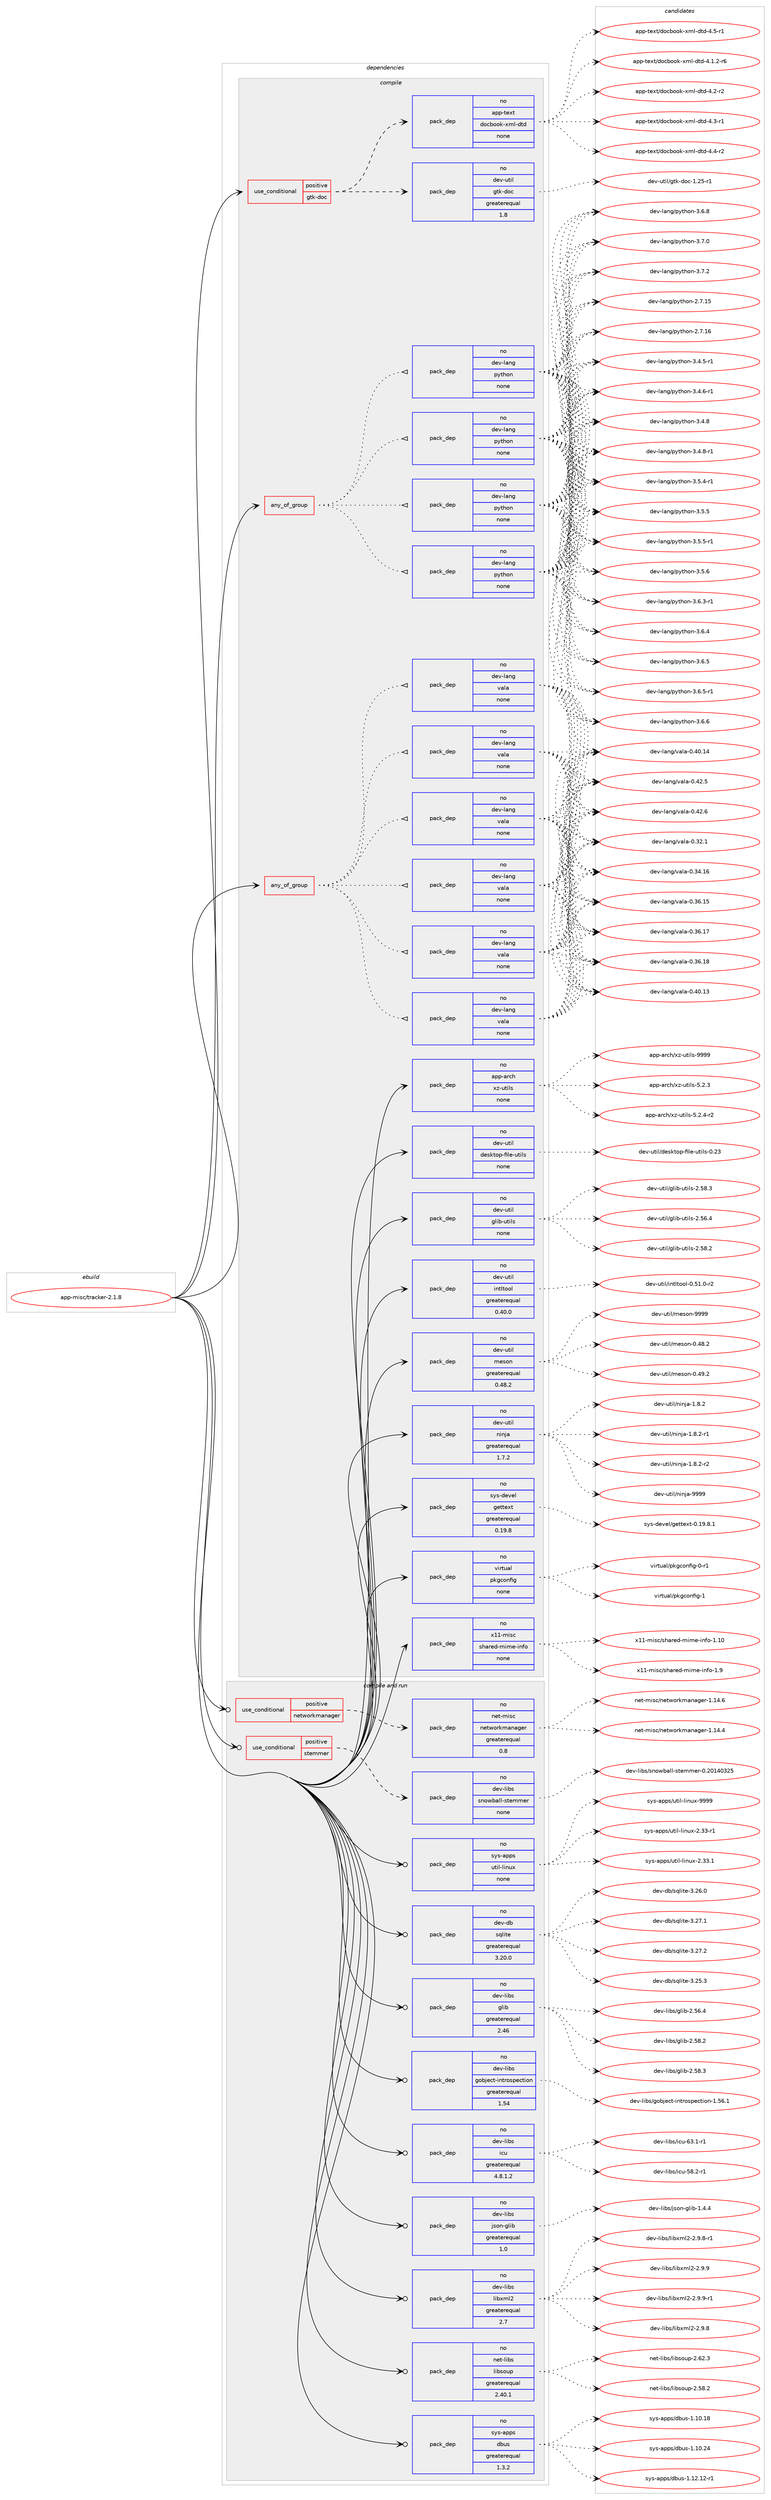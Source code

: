 digraph prolog {

# *************
# Graph options
# *************

newrank=true;
concentrate=true;
compound=true;
graph [rankdir=LR,fontname=Helvetica,fontsize=10,ranksep=1.5];#, ranksep=2.5, nodesep=0.2];
edge  [arrowhead=vee];
node  [fontname=Helvetica,fontsize=10];

# **********
# The ebuild
# **********

subgraph cluster_leftcol {
color=gray;
rank=same;
label=<<i>ebuild</i>>;
id [label="app-misc/tracker-2.1.8", color=red, width=4, href="../app-misc/tracker-2.1.8.svg"];
}

# ****************
# The dependencies
# ****************

subgraph cluster_midcol {
color=gray;
label=<<i>dependencies</i>>;
subgraph cluster_compile {
fillcolor="#eeeeee";
style=filled;
label=<<i>compile</i>>;
subgraph any19729 {
dependency1301408 [label=<<TABLE BORDER="0" CELLBORDER="1" CELLSPACING="0" CELLPADDING="4"><TR><TD CELLPADDING="10">any_of_group</TD></TR></TABLE>>, shape=none, color=red];subgraph pack927205 {
dependency1301409 [label=<<TABLE BORDER="0" CELLBORDER="1" CELLSPACING="0" CELLPADDING="4" WIDTH="220"><TR><TD ROWSPAN="6" CELLPADDING="30">pack_dep</TD></TR><TR><TD WIDTH="110">no</TD></TR><TR><TD>dev-lang</TD></TR><TR><TD>python</TD></TR><TR><TD>none</TD></TR><TR><TD></TD></TR></TABLE>>, shape=none, color=blue];
}
dependency1301408:e -> dependency1301409:w [weight=20,style="dotted",arrowhead="oinv"];
subgraph pack927206 {
dependency1301410 [label=<<TABLE BORDER="0" CELLBORDER="1" CELLSPACING="0" CELLPADDING="4" WIDTH="220"><TR><TD ROWSPAN="6" CELLPADDING="30">pack_dep</TD></TR><TR><TD WIDTH="110">no</TD></TR><TR><TD>dev-lang</TD></TR><TR><TD>python</TD></TR><TR><TD>none</TD></TR><TR><TD></TD></TR></TABLE>>, shape=none, color=blue];
}
dependency1301408:e -> dependency1301410:w [weight=20,style="dotted",arrowhead="oinv"];
subgraph pack927207 {
dependency1301411 [label=<<TABLE BORDER="0" CELLBORDER="1" CELLSPACING="0" CELLPADDING="4" WIDTH="220"><TR><TD ROWSPAN="6" CELLPADDING="30">pack_dep</TD></TR><TR><TD WIDTH="110">no</TD></TR><TR><TD>dev-lang</TD></TR><TR><TD>python</TD></TR><TR><TD>none</TD></TR><TR><TD></TD></TR></TABLE>>, shape=none, color=blue];
}
dependency1301408:e -> dependency1301411:w [weight=20,style="dotted",arrowhead="oinv"];
subgraph pack927208 {
dependency1301412 [label=<<TABLE BORDER="0" CELLBORDER="1" CELLSPACING="0" CELLPADDING="4" WIDTH="220"><TR><TD ROWSPAN="6" CELLPADDING="30">pack_dep</TD></TR><TR><TD WIDTH="110">no</TD></TR><TR><TD>dev-lang</TD></TR><TR><TD>python</TD></TR><TR><TD>none</TD></TR><TR><TD></TD></TR></TABLE>>, shape=none, color=blue];
}
dependency1301408:e -> dependency1301412:w [weight=20,style="dotted",arrowhead="oinv"];
}
id:e -> dependency1301408:w [weight=20,style="solid",arrowhead="vee"];
subgraph any19730 {
dependency1301413 [label=<<TABLE BORDER="0" CELLBORDER="1" CELLSPACING="0" CELLPADDING="4"><TR><TD CELLPADDING="10">any_of_group</TD></TR></TABLE>>, shape=none, color=red];subgraph pack927209 {
dependency1301414 [label=<<TABLE BORDER="0" CELLBORDER="1" CELLSPACING="0" CELLPADDING="4" WIDTH="220"><TR><TD ROWSPAN="6" CELLPADDING="30">pack_dep</TD></TR><TR><TD WIDTH="110">no</TD></TR><TR><TD>dev-lang</TD></TR><TR><TD>vala</TD></TR><TR><TD>none</TD></TR><TR><TD></TD></TR></TABLE>>, shape=none, color=blue];
}
dependency1301413:e -> dependency1301414:w [weight=20,style="dotted",arrowhead="oinv"];
subgraph pack927210 {
dependency1301415 [label=<<TABLE BORDER="0" CELLBORDER="1" CELLSPACING="0" CELLPADDING="4" WIDTH="220"><TR><TD ROWSPAN="6" CELLPADDING="30">pack_dep</TD></TR><TR><TD WIDTH="110">no</TD></TR><TR><TD>dev-lang</TD></TR><TR><TD>vala</TD></TR><TR><TD>none</TD></TR><TR><TD></TD></TR></TABLE>>, shape=none, color=blue];
}
dependency1301413:e -> dependency1301415:w [weight=20,style="dotted",arrowhead="oinv"];
subgraph pack927211 {
dependency1301416 [label=<<TABLE BORDER="0" CELLBORDER="1" CELLSPACING="0" CELLPADDING="4" WIDTH="220"><TR><TD ROWSPAN="6" CELLPADDING="30">pack_dep</TD></TR><TR><TD WIDTH="110">no</TD></TR><TR><TD>dev-lang</TD></TR><TR><TD>vala</TD></TR><TR><TD>none</TD></TR><TR><TD></TD></TR></TABLE>>, shape=none, color=blue];
}
dependency1301413:e -> dependency1301416:w [weight=20,style="dotted",arrowhead="oinv"];
subgraph pack927212 {
dependency1301417 [label=<<TABLE BORDER="0" CELLBORDER="1" CELLSPACING="0" CELLPADDING="4" WIDTH="220"><TR><TD ROWSPAN="6" CELLPADDING="30">pack_dep</TD></TR><TR><TD WIDTH="110">no</TD></TR><TR><TD>dev-lang</TD></TR><TR><TD>vala</TD></TR><TR><TD>none</TD></TR><TR><TD></TD></TR></TABLE>>, shape=none, color=blue];
}
dependency1301413:e -> dependency1301417:w [weight=20,style="dotted",arrowhead="oinv"];
subgraph pack927213 {
dependency1301418 [label=<<TABLE BORDER="0" CELLBORDER="1" CELLSPACING="0" CELLPADDING="4" WIDTH="220"><TR><TD ROWSPAN="6" CELLPADDING="30">pack_dep</TD></TR><TR><TD WIDTH="110">no</TD></TR><TR><TD>dev-lang</TD></TR><TR><TD>vala</TD></TR><TR><TD>none</TD></TR><TR><TD></TD></TR></TABLE>>, shape=none, color=blue];
}
dependency1301413:e -> dependency1301418:w [weight=20,style="dotted",arrowhead="oinv"];
subgraph pack927214 {
dependency1301419 [label=<<TABLE BORDER="0" CELLBORDER="1" CELLSPACING="0" CELLPADDING="4" WIDTH="220"><TR><TD ROWSPAN="6" CELLPADDING="30">pack_dep</TD></TR><TR><TD WIDTH="110">no</TD></TR><TR><TD>dev-lang</TD></TR><TR><TD>vala</TD></TR><TR><TD>none</TD></TR><TR><TD></TD></TR></TABLE>>, shape=none, color=blue];
}
dependency1301413:e -> dependency1301419:w [weight=20,style="dotted",arrowhead="oinv"];
}
id:e -> dependency1301413:w [weight=20,style="solid",arrowhead="vee"];
subgraph cond353932 {
dependency1301420 [label=<<TABLE BORDER="0" CELLBORDER="1" CELLSPACING="0" CELLPADDING="4"><TR><TD ROWSPAN="3" CELLPADDING="10">use_conditional</TD></TR><TR><TD>positive</TD></TR><TR><TD>gtk-doc</TD></TR></TABLE>>, shape=none, color=red];
subgraph pack927215 {
dependency1301421 [label=<<TABLE BORDER="0" CELLBORDER="1" CELLSPACING="0" CELLPADDING="4" WIDTH="220"><TR><TD ROWSPAN="6" CELLPADDING="30">pack_dep</TD></TR><TR><TD WIDTH="110">no</TD></TR><TR><TD>dev-util</TD></TR><TR><TD>gtk-doc</TD></TR><TR><TD>greaterequal</TD></TR><TR><TD>1.8</TD></TR></TABLE>>, shape=none, color=blue];
}
dependency1301420:e -> dependency1301421:w [weight=20,style="dashed",arrowhead="vee"];
subgraph pack927216 {
dependency1301422 [label=<<TABLE BORDER="0" CELLBORDER="1" CELLSPACING="0" CELLPADDING="4" WIDTH="220"><TR><TD ROWSPAN="6" CELLPADDING="30">pack_dep</TD></TR><TR><TD WIDTH="110">no</TD></TR><TR><TD>app-text</TD></TR><TR><TD>docbook-xml-dtd</TD></TR><TR><TD>none</TD></TR><TR><TD></TD></TR></TABLE>>, shape=none, color=blue];
}
dependency1301420:e -> dependency1301422:w [weight=20,style="dashed",arrowhead="vee"];
}
id:e -> dependency1301420:w [weight=20,style="solid",arrowhead="vee"];
subgraph pack927217 {
dependency1301423 [label=<<TABLE BORDER="0" CELLBORDER="1" CELLSPACING="0" CELLPADDING="4" WIDTH="220"><TR><TD ROWSPAN="6" CELLPADDING="30">pack_dep</TD></TR><TR><TD WIDTH="110">no</TD></TR><TR><TD>app-arch</TD></TR><TR><TD>xz-utils</TD></TR><TR><TD>none</TD></TR><TR><TD></TD></TR></TABLE>>, shape=none, color=blue];
}
id:e -> dependency1301423:w [weight=20,style="solid",arrowhead="vee"];
subgraph pack927218 {
dependency1301424 [label=<<TABLE BORDER="0" CELLBORDER="1" CELLSPACING="0" CELLPADDING="4" WIDTH="220"><TR><TD ROWSPAN="6" CELLPADDING="30">pack_dep</TD></TR><TR><TD WIDTH="110">no</TD></TR><TR><TD>dev-util</TD></TR><TR><TD>desktop-file-utils</TD></TR><TR><TD>none</TD></TR><TR><TD></TD></TR></TABLE>>, shape=none, color=blue];
}
id:e -> dependency1301424:w [weight=20,style="solid",arrowhead="vee"];
subgraph pack927219 {
dependency1301425 [label=<<TABLE BORDER="0" CELLBORDER="1" CELLSPACING="0" CELLPADDING="4" WIDTH="220"><TR><TD ROWSPAN="6" CELLPADDING="30">pack_dep</TD></TR><TR><TD WIDTH="110">no</TD></TR><TR><TD>dev-util</TD></TR><TR><TD>glib-utils</TD></TR><TR><TD>none</TD></TR><TR><TD></TD></TR></TABLE>>, shape=none, color=blue];
}
id:e -> dependency1301425:w [weight=20,style="solid",arrowhead="vee"];
subgraph pack927220 {
dependency1301426 [label=<<TABLE BORDER="0" CELLBORDER="1" CELLSPACING="0" CELLPADDING="4" WIDTH="220"><TR><TD ROWSPAN="6" CELLPADDING="30">pack_dep</TD></TR><TR><TD WIDTH="110">no</TD></TR><TR><TD>dev-util</TD></TR><TR><TD>intltool</TD></TR><TR><TD>greaterequal</TD></TR><TR><TD>0.40.0</TD></TR></TABLE>>, shape=none, color=blue];
}
id:e -> dependency1301426:w [weight=20,style="solid",arrowhead="vee"];
subgraph pack927221 {
dependency1301427 [label=<<TABLE BORDER="0" CELLBORDER="1" CELLSPACING="0" CELLPADDING="4" WIDTH="220"><TR><TD ROWSPAN="6" CELLPADDING="30">pack_dep</TD></TR><TR><TD WIDTH="110">no</TD></TR><TR><TD>dev-util</TD></TR><TR><TD>meson</TD></TR><TR><TD>greaterequal</TD></TR><TR><TD>0.48.2</TD></TR></TABLE>>, shape=none, color=blue];
}
id:e -> dependency1301427:w [weight=20,style="solid",arrowhead="vee"];
subgraph pack927222 {
dependency1301428 [label=<<TABLE BORDER="0" CELLBORDER="1" CELLSPACING="0" CELLPADDING="4" WIDTH="220"><TR><TD ROWSPAN="6" CELLPADDING="30">pack_dep</TD></TR><TR><TD WIDTH="110">no</TD></TR><TR><TD>dev-util</TD></TR><TR><TD>ninja</TD></TR><TR><TD>greaterequal</TD></TR><TR><TD>1.7.2</TD></TR></TABLE>>, shape=none, color=blue];
}
id:e -> dependency1301428:w [weight=20,style="solid",arrowhead="vee"];
subgraph pack927223 {
dependency1301429 [label=<<TABLE BORDER="0" CELLBORDER="1" CELLSPACING="0" CELLPADDING="4" WIDTH="220"><TR><TD ROWSPAN="6" CELLPADDING="30">pack_dep</TD></TR><TR><TD WIDTH="110">no</TD></TR><TR><TD>sys-devel</TD></TR><TR><TD>gettext</TD></TR><TR><TD>greaterequal</TD></TR><TR><TD>0.19.8</TD></TR></TABLE>>, shape=none, color=blue];
}
id:e -> dependency1301429:w [weight=20,style="solid",arrowhead="vee"];
subgraph pack927224 {
dependency1301430 [label=<<TABLE BORDER="0" CELLBORDER="1" CELLSPACING="0" CELLPADDING="4" WIDTH="220"><TR><TD ROWSPAN="6" CELLPADDING="30">pack_dep</TD></TR><TR><TD WIDTH="110">no</TD></TR><TR><TD>virtual</TD></TR><TR><TD>pkgconfig</TD></TR><TR><TD>none</TD></TR><TR><TD></TD></TR></TABLE>>, shape=none, color=blue];
}
id:e -> dependency1301430:w [weight=20,style="solid",arrowhead="vee"];
subgraph pack927225 {
dependency1301431 [label=<<TABLE BORDER="0" CELLBORDER="1" CELLSPACING="0" CELLPADDING="4" WIDTH="220"><TR><TD ROWSPAN="6" CELLPADDING="30">pack_dep</TD></TR><TR><TD WIDTH="110">no</TD></TR><TR><TD>x11-misc</TD></TR><TR><TD>shared-mime-info</TD></TR><TR><TD>none</TD></TR><TR><TD></TD></TR></TABLE>>, shape=none, color=blue];
}
id:e -> dependency1301431:w [weight=20,style="solid",arrowhead="vee"];
}
subgraph cluster_compileandrun {
fillcolor="#eeeeee";
style=filled;
label=<<i>compile and run</i>>;
subgraph cond353933 {
dependency1301432 [label=<<TABLE BORDER="0" CELLBORDER="1" CELLSPACING="0" CELLPADDING="4"><TR><TD ROWSPAN="3" CELLPADDING="10">use_conditional</TD></TR><TR><TD>positive</TD></TR><TR><TD>networkmanager</TD></TR></TABLE>>, shape=none, color=red];
subgraph pack927226 {
dependency1301433 [label=<<TABLE BORDER="0" CELLBORDER="1" CELLSPACING="0" CELLPADDING="4" WIDTH="220"><TR><TD ROWSPAN="6" CELLPADDING="30">pack_dep</TD></TR><TR><TD WIDTH="110">no</TD></TR><TR><TD>net-misc</TD></TR><TR><TD>networkmanager</TD></TR><TR><TD>greaterequal</TD></TR><TR><TD>0.8</TD></TR></TABLE>>, shape=none, color=blue];
}
dependency1301432:e -> dependency1301433:w [weight=20,style="dashed",arrowhead="vee"];
}
id:e -> dependency1301432:w [weight=20,style="solid",arrowhead="odotvee"];
subgraph cond353934 {
dependency1301434 [label=<<TABLE BORDER="0" CELLBORDER="1" CELLSPACING="0" CELLPADDING="4"><TR><TD ROWSPAN="3" CELLPADDING="10">use_conditional</TD></TR><TR><TD>positive</TD></TR><TR><TD>stemmer</TD></TR></TABLE>>, shape=none, color=red];
subgraph pack927227 {
dependency1301435 [label=<<TABLE BORDER="0" CELLBORDER="1" CELLSPACING="0" CELLPADDING="4" WIDTH="220"><TR><TD ROWSPAN="6" CELLPADDING="30">pack_dep</TD></TR><TR><TD WIDTH="110">no</TD></TR><TR><TD>dev-libs</TD></TR><TR><TD>snowball-stemmer</TD></TR><TR><TD>none</TD></TR><TR><TD></TD></TR></TABLE>>, shape=none, color=blue];
}
dependency1301434:e -> dependency1301435:w [weight=20,style="dashed",arrowhead="vee"];
}
id:e -> dependency1301434:w [weight=20,style="solid",arrowhead="odotvee"];
subgraph pack927228 {
dependency1301436 [label=<<TABLE BORDER="0" CELLBORDER="1" CELLSPACING="0" CELLPADDING="4" WIDTH="220"><TR><TD ROWSPAN="6" CELLPADDING="30">pack_dep</TD></TR><TR><TD WIDTH="110">no</TD></TR><TR><TD>dev-db</TD></TR><TR><TD>sqlite</TD></TR><TR><TD>greaterequal</TD></TR><TR><TD>3.20.0</TD></TR></TABLE>>, shape=none, color=blue];
}
id:e -> dependency1301436:w [weight=20,style="solid",arrowhead="odotvee"];
subgraph pack927229 {
dependency1301437 [label=<<TABLE BORDER="0" CELLBORDER="1" CELLSPACING="0" CELLPADDING="4" WIDTH="220"><TR><TD ROWSPAN="6" CELLPADDING="30">pack_dep</TD></TR><TR><TD WIDTH="110">no</TD></TR><TR><TD>dev-libs</TD></TR><TR><TD>glib</TD></TR><TR><TD>greaterequal</TD></TR><TR><TD>2.46</TD></TR></TABLE>>, shape=none, color=blue];
}
id:e -> dependency1301437:w [weight=20,style="solid",arrowhead="odotvee"];
subgraph pack927230 {
dependency1301438 [label=<<TABLE BORDER="0" CELLBORDER="1" CELLSPACING="0" CELLPADDING="4" WIDTH="220"><TR><TD ROWSPAN="6" CELLPADDING="30">pack_dep</TD></TR><TR><TD WIDTH="110">no</TD></TR><TR><TD>dev-libs</TD></TR><TR><TD>gobject-introspection</TD></TR><TR><TD>greaterequal</TD></TR><TR><TD>1.54</TD></TR></TABLE>>, shape=none, color=blue];
}
id:e -> dependency1301438:w [weight=20,style="solid",arrowhead="odotvee"];
subgraph pack927231 {
dependency1301439 [label=<<TABLE BORDER="0" CELLBORDER="1" CELLSPACING="0" CELLPADDING="4" WIDTH="220"><TR><TD ROWSPAN="6" CELLPADDING="30">pack_dep</TD></TR><TR><TD WIDTH="110">no</TD></TR><TR><TD>dev-libs</TD></TR><TR><TD>icu</TD></TR><TR><TD>greaterequal</TD></TR><TR><TD>4.8.1.2</TD></TR></TABLE>>, shape=none, color=blue];
}
id:e -> dependency1301439:w [weight=20,style="solid",arrowhead="odotvee"];
subgraph pack927232 {
dependency1301440 [label=<<TABLE BORDER="0" CELLBORDER="1" CELLSPACING="0" CELLPADDING="4" WIDTH="220"><TR><TD ROWSPAN="6" CELLPADDING="30">pack_dep</TD></TR><TR><TD WIDTH="110">no</TD></TR><TR><TD>dev-libs</TD></TR><TR><TD>json-glib</TD></TR><TR><TD>greaterequal</TD></TR><TR><TD>1.0</TD></TR></TABLE>>, shape=none, color=blue];
}
id:e -> dependency1301440:w [weight=20,style="solid",arrowhead="odotvee"];
subgraph pack927233 {
dependency1301441 [label=<<TABLE BORDER="0" CELLBORDER="1" CELLSPACING="0" CELLPADDING="4" WIDTH="220"><TR><TD ROWSPAN="6" CELLPADDING="30">pack_dep</TD></TR><TR><TD WIDTH="110">no</TD></TR><TR><TD>dev-libs</TD></TR><TR><TD>libxml2</TD></TR><TR><TD>greaterequal</TD></TR><TR><TD>2.7</TD></TR></TABLE>>, shape=none, color=blue];
}
id:e -> dependency1301441:w [weight=20,style="solid",arrowhead="odotvee"];
subgraph pack927234 {
dependency1301442 [label=<<TABLE BORDER="0" CELLBORDER="1" CELLSPACING="0" CELLPADDING="4" WIDTH="220"><TR><TD ROWSPAN="6" CELLPADDING="30">pack_dep</TD></TR><TR><TD WIDTH="110">no</TD></TR><TR><TD>net-libs</TD></TR><TR><TD>libsoup</TD></TR><TR><TD>greaterequal</TD></TR><TR><TD>2.40.1</TD></TR></TABLE>>, shape=none, color=blue];
}
id:e -> dependency1301442:w [weight=20,style="solid",arrowhead="odotvee"];
subgraph pack927235 {
dependency1301443 [label=<<TABLE BORDER="0" CELLBORDER="1" CELLSPACING="0" CELLPADDING="4" WIDTH="220"><TR><TD ROWSPAN="6" CELLPADDING="30">pack_dep</TD></TR><TR><TD WIDTH="110">no</TD></TR><TR><TD>sys-apps</TD></TR><TR><TD>dbus</TD></TR><TR><TD>greaterequal</TD></TR><TR><TD>1.3.2</TD></TR></TABLE>>, shape=none, color=blue];
}
id:e -> dependency1301443:w [weight=20,style="solid",arrowhead="odotvee"];
subgraph pack927236 {
dependency1301444 [label=<<TABLE BORDER="0" CELLBORDER="1" CELLSPACING="0" CELLPADDING="4" WIDTH="220"><TR><TD ROWSPAN="6" CELLPADDING="30">pack_dep</TD></TR><TR><TD WIDTH="110">no</TD></TR><TR><TD>sys-apps</TD></TR><TR><TD>util-linux</TD></TR><TR><TD>none</TD></TR><TR><TD></TD></TR></TABLE>>, shape=none, color=blue];
}
id:e -> dependency1301444:w [weight=20,style="solid",arrowhead="odotvee"];
}
subgraph cluster_run {
fillcolor="#eeeeee";
style=filled;
label=<<i>run</i>>;
}
}

# **************
# The candidates
# **************

subgraph cluster_choices {
rank=same;
color=gray;
label=<<i>candidates</i>>;

subgraph choice927205 {
color=black;
nodesep=1;
choice10010111845108971101034711212111610411111045504655464953 [label="dev-lang/python-2.7.15", color=red, width=4,href="../dev-lang/python-2.7.15.svg"];
choice10010111845108971101034711212111610411111045504655464954 [label="dev-lang/python-2.7.16", color=red, width=4,href="../dev-lang/python-2.7.16.svg"];
choice1001011184510897110103471121211161041111104551465246534511449 [label="dev-lang/python-3.4.5-r1", color=red, width=4,href="../dev-lang/python-3.4.5-r1.svg"];
choice1001011184510897110103471121211161041111104551465246544511449 [label="dev-lang/python-3.4.6-r1", color=red, width=4,href="../dev-lang/python-3.4.6-r1.svg"];
choice100101118451089711010347112121116104111110455146524656 [label="dev-lang/python-3.4.8", color=red, width=4,href="../dev-lang/python-3.4.8.svg"];
choice1001011184510897110103471121211161041111104551465246564511449 [label="dev-lang/python-3.4.8-r1", color=red, width=4,href="../dev-lang/python-3.4.8-r1.svg"];
choice1001011184510897110103471121211161041111104551465346524511449 [label="dev-lang/python-3.5.4-r1", color=red, width=4,href="../dev-lang/python-3.5.4-r1.svg"];
choice100101118451089711010347112121116104111110455146534653 [label="dev-lang/python-3.5.5", color=red, width=4,href="../dev-lang/python-3.5.5.svg"];
choice1001011184510897110103471121211161041111104551465346534511449 [label="dev-lang/python-3.5.5-r1", color=red, width=4,href="../dev-lang/python-3.5.5-r1.svg"];
choice100101118451089711010347112121116104111110455146534654 [label="dev-lang/python-3.5.6", color=red, width=4,href="../dev-lang/python-3.5.6.svg"];
choice1001011184510897110103471121211161041111104551465446514511449 [label="dev-lang/python-3.6.3-r1", color=red, width=4,href="../dev-lang/python-3.6.3-r1.svg"];
choice100101118451089711010347112121116104111110455146544652 [label="dev-lang/python-3.6.4", color=red, width=4,href="../dev-lang/python-3.6.4.svg"];
choice100101118451089711010347112121116104111110455146544653 [label="dev-lang/python-3.6.5", color=red, width=4,href="../dev-lang/python-3.6.5.svg"];
choice1001011184510897110103471121211161041111104551465446534511449 [label="dev-lang/python-3.6.5-r1", color=red, width=4,href="../dev-lang/python-3.6.5-r1.svg"];
choice100101118451089711010347112121116104111110455146544654 [label="dev-lang/python-3.6.6", color=red, width=4,href="../dev-lang/python-3.6.6.svg"];
choice100101118451089711010347112121116104111110455146544656 [label="dev-lang/python-3.6.8", color=red, width=4,href="../dev-lang/python-3.6.8.svg"];
choice100101118451089711010347112121116104111110455146554648 [label="dev-lang/python-3.7.0", color=red, width=4,href="../dev-lang/python-3.7.0.svg"];
choice100101118451089711010347112121116104111110455146554650 [label="dev-lang/python-3.7.2", color=red, width=4,href="../dev-lang/python-3.7.2.svg"];
dependency1301409:e -> choice10010111845108971101034711212111610411111045504655464953:w [style=dotted,weight="100"];
dependency1301409:e -> choice10010111845108971101034711212111610411111045504655464954:w [style=dotted,weight="100"];
dependency1301409:e -> choice1001011184510897110103471121211161041111104551465246534511449:w [style=dotted,weight="100"];
dependency1301409:e -> choice1001011184510897110103471121211161041111104551465246544511449:w [style=dotted,weight="100"];
dependency1301409:e -> choice100101118451089711010347112121116104111110455146524656:w [style=dotted,weight="100"];
dependency1301409:e -> choice1001011184510897110103471121211161041111104551465246564511449:w [style=dotted,weight="100"];
dependency1301409:e -> choice1001011184510897110103471121211161041111104551465346524511449:w [style=dotted,weight="100"];
dependency1301409:e -> choice100101118451089711010347112121116104111110455146534653:w [style=dotted,weight="100"];
dependency1301409:e -> choice1001011184510897110103471121211161041111104551465346534511449:w [style=dotted,weight="100"];
dependency1301409:e -> choice100101118451089711010347112121116104111110455146534654:w [style=dotted,weight="100"];
dependency1301409:e -> choice1001011184510897110103471121211161041111104551465446514511449:w [style=dotted,weight="100"];
dependency1301409:e -> choice100101118451089711010347112121116104111110455146544652:w [style=dotted,weight="100"];
dependency1301409:e -> choice100101118451089711010347112121116104111110455146544653:w [style=dotted,weight="100"];
dependency1301409:e -> choice1001011184510897110103471121211161041111104551465446534511449:w [style=dotted,weight="100"];
dependency1301409:e -> choice100101118451089711010347112121116104111110455146544654:w [style=dotted,weight="100"];
dependency1301409:e -> choice100101118451089711010347112121116104111110455146544656:w [style=dotted,weight="100"];
dependency1301409:e -> choice100101118451089711010347112121116104111110455146554648:w [style=dotted,weight="100"];
dependency1301409:e -> choice100101118451089711010347112121116104111110455146554650:w [style=dotted,weight="100"];
}
subgraph choice927206 {
color=black;
nodesep=1;
choice10010111845108971101034711212111610411111045504655464953 [label="dev-lang/python-2.7.15", color=red, width=4,href="../dev-lang/python-2.7.15.svg"];
choice10010111845108971101034711212111610411111045504655464954 [label="dev-lang/python-2.7.16", color=red, width=4,href="../dev-lang/python-2.7.16.svg"];
choice1001011184510897110103471121211161041111104551465246534511449 [label="dev-lang/python-3.4.5-r1", color=red, width=4,href="../dev-lang/python-3.4.5-r1.svg"];
choice1001011184510897110103471121211161041111104551465246544511449 [label="dev-lang/python-3.4.6-r1", color=red, width=4,href="../dev-lang/python-3.4.6-r1.svg"];
choice100101118451089711010347112121116104111110455146524656 [label="dev-lang/python-3.4.8", color=red, width=4,href="../dev-lang/python-3.4.8.svg"];
choice1001011184510897110103471121211161041111104551465246564511449 [label="dev-lang/python-3.4.8-r1", color=red, width=4,href="../dev-lang/python-3.4.8-r1.svg"];
choice1001011184510897110103471121211161041111104551465346524511449 [label="dev-lang/python-3.5.4-r1", color=red, width=4,href="../dev-lang/python-3.5.4-r1.svg"];
choice100101118451089711010347112121116104111110455146534653 [label="dev-lang/python-3.5.5", color=red, width=4,href="../dev-lang/python-3.5.5.svg"];
choice1001011184510897110103471121211161041111104551465346534511449 [label="dev-lang/python-3.5.5-r1", color=red, width=4,href="../dev-lang/python-3.5.5-r1.svg"];
choice100101118451089711010347112121116104111110455146534654 [label="dev-lang/python-3.5.6", color=red, width=4,href="../dev-lang/python-3.5.6.svg"];
choice1001011184510897110103471121211161041111104551465446514511449 [label="dev-lang/python-3.6.3-r1", color=red, width=4,href="../dev-lang/python-3.6.3-r1.svg"];
choice100101118451089711010347112121116104111110455146544652 [label="dev-lang/python-3.6.4", color=red, width=4,href="../dev-lang/python-3.6.4.svg"];
choice100101118451089711010347112121116104111110455146544653 [label="dev-lang/python-3.6.5", color=red, width=4,href="../dev-lang/python-3.6.5.svg"];
choice1001011184510897110103471121211161041111104551465446534511449 [label="dev-lang/python-3.6.5-r1", color=red, width=4,href="../dev-lang/python-3.6.5-r1.svg"];
choice100101118451089711010347112121116104111110455146544654 [label="dev-lang/python-3.6.6", color=red, width=4,href="../dev-lang/python-3.6.6.svg"];
choice100101118451089711010347112121116104111110455146544656 [label="dev-lang/python-3.6.8", color=red, width=4,href="../dev-lang/python-3.6.8.svg"];
choice100101118451089711010347112121116104111110455146554648 [label="dev-lang/python-3.7.0", color=red, width=4,href="../dev-lang/python-3.7.0.svg"];
choice100101118451089711010347112121116104111110455146554650 [label="dev-lang/python-3.7.2", color=red, width=4,href="../dev-lang/python-3.7.2.svg"];
dependency1301410:e -> choice10010111845108971101034711212111610411111045504655464953:w [style=dotted,weight="100"];
dependency1301410:e -> choice10010111845108971101034711212111610411111045504655464954:w [style=dotted,weight="100"];
dependency1301410:e -> choice1001011184510897110103471121211161041111104551465246534511449:w [style=dotted,weight="100"];
dependency1301410:e -> choice1001011184510897110103471121211161041111104551465246544511449:w [style=dotted,weight="100"];
dependency1301410:e -> choice100101118451089711010347112121116104111110455146524656:w [style=dotted,weight="100"];
dependency1301410:e -> choice1001011184510897110103471121211161041111104551465246564511449:w [style=dotted,weight="100"];
dependency1301410:e -> choice1001011184510897110103471121211161041111104551465346524511449:w [style=dotted,weight="100"];
dependency1301410:e -> choice100101118451089711010347112121116104111110455146534653:w [style=dotted,weight="100"];
dependency1301410:e -> choice1001011184510897110103471121211161041111104551465346534511449:w [style=dotted,weight="100"];
dependency1301410:e -> choice100101118451089711010347112121116104111110455146534654:w [style=dotted,weight="100"];
dependency1301410:e -> choice1001011184510897110103471121211161041111104551465446514511449:w [style=dotted,weight="100"];
dependency1301410:e -> choice100101118451089711010347112121116104111110455146544652:w [style=dotted,weight="100"];
dependency1301410:e -> choice100101118451089711010347112121116104111110455146544653:w [style=dotted,weight="100"];
dependency1301410:e -> choice1001011184510897110103471121211161041111104551465446534511449:w [style=dotted,weight="100"];
dependency1301410:e -> choice100101118451089711010347112121116104111110455146544654:w [style=dotted,weight="100"];
dependency1301410:e -> choice100101118451089711010347112121116104111110455146544656:w [style=dotted,weight="100"];
dependency1301410:e -> choice100101118451089711010347112121116104111110455146554648:w [style=dotted,weight="100"];
dependency1301410:e -> choice100101118451089711010347112121116104111110455146554650:w [style=dotted,weight="100"];
}
subgraph choice927207 {
color=black;
nodesep=1;
choice10010111845108971101034711212111610411111045504655464953 [label="dev-lang/python-2.7.15", color=red, width=4,href="../dev-lang/python-2.7.15.svg"];
choice10010111845108971101034711212111610411111045504655464954 [label="dev-lang/python-2.7.16", color=red, width=4,href="../dev-lang/python-2.7.16.svg"];
choice1001011184510897110103471121211161041111104551465246534511449 [label="dev-lang/python-3.4.5-r1", color=red, width=4,href="../dev-lang/python-3.4.5-r1.svg"];
choice1001011184510897110103471121211161041111104551465246544511449 [label="dev-lang/python-3.4.6-r1", color=red, width=4,href="../dev-lang/python-3.4.6-r1.svg"];
choice100101118451089711010347112121116104111110455146524656 [label="dev-lang/python-3.4.8", color=red, width=4,href="../dev-lang/python-3.4.8.svg"];
choice1001011184510897110103471121211161041111104551465246564511449 [label="dev-lang/python-3.4.8-r1", color=red, width=4,href="../dev-lang/python-3.4.8-r1.svg"];
choice1001011184510897110103471121211161041111104551465346524511449 [label="dev-lang/python-3.5.4-r1", color=red, width=4,href="../dev-lang/python-3.5.4-r1.svg"];
choice100101118451089711010347112121116104111110455146534653 [label="dev-lang/python-3.5.5", color=red, width=4,href="../dev-lang/python-3.5.5.svg"];
choice1001011184510897110103471121211161041111104551465346534511449 [label="dev-lang/python-3.5.5-r1", color=red, width=4,href="../dev-lang/python-3.5.5-r1.svg"];
choice100101118451089711010347112121116104111110455146534654 [label="dev-lang/python-3.5.6", color=red, width=4,href="../dev-lang/python-3.5.6.svg"];
choice1001011184510897110103471121211161041111104551465446514511449 [label="dev-lang/python-3.6.3-r1", color=red, width=4,href="../dev-lang/python-3.6.3-r1.svg"];
choice100101118451089711010347112121116104111110455146544652 [label="dev-lang/python-3.6.4", color=red, width=4,href="../dev-lang/python-3.6.4.svg"];
choice100101118451089711010347112121116104111110455146544653 [label="dev-lang/python-3.6.5", color=red, width=4,href="../dev-lang/python-3.6.5.svg"];
choice1001011184510897110103471121211161041111104551465446534511449 [label="dev-lang/python-3.6.5-r1", color=red, width=4,href="../dev-lang/python-3.6.5-r1.svg"];
choice100101118451089711010347112121116104111110455146544654 [label="dev-lang/python-3.6.6", color=red, width=4,href="../dev-lang/python-3.6.6.svg"];
choice100101118451089711010347112121116104111110455146544656 [label="dev-lang/python-3.6.8", color=red, width=4,href="../dev-lang/python-3.6.8.svg"];
choice100101118451089711010347112121116104111110455146554648 [label="dev-lang/python-3.7.0", color=red, width=4,href="../dev-lang/python-3.7.0.svg"];
choice100101118451089711010347112121116104111110455146554650 [label="dev-lang/python-3.7.2", color=red, width=4,href="../dev-lang/python-3.7.2.svg"];
dependency1301411:e -> choice10010111845108971101034711212111610411111045504655464953:w [style=dotted,weight="100"];
dependency1301411:e -> choice10010111845108971101034711212111610411111045504655464954:w [style=dotted,weight="100"];
dependency1301411:e -> choice1001011184510897110103471121211161041111104551465246534511449:w [style=dotted,weight="100"];
dependency1301411:e -> choice1001011184510897110103471121211161041111104551465246544511449:w [style=dotted,weight="100"];
dependency1301411:e -> choice100101118451089711010347112121116104111110455146524656:w [style=dotted,weight="100"];
dependency1301411:e -> choice1001011184510897110103471121211161041111104551465246564511449:w [style=dotted,weight="100"];
dependency1301411:e -> choice1001011184510897110103471121211161041111104551465346524511449:w [style=dotted,weight="100"];
dependency1301411:e -> choice100101118451089711010347112121116104111110455146534653:w [style=dotted,weight="100"];
dependency1301411:e -> choice1001011184510897110103471121211161041111104551465346534511449:w [style=dotted,weight="100"];
dependency1301411:e -> choice100101118451089711010347112121116104111110455146534654:w [style=dotted,weight="100"];
dependency1301411:e -> choice1001011184510897110103471121211161041111104551465446514511449:w [style=dotted,weight="100"];
dependency1301411:e -> choice100101118451089711010347112121116104111110455146544652:w [style=dotted,weight="100"];
dependency1301411:e -> choice100101118451089711010347112121116104111110455146544653:w [style=dotted,weight="100"];
dependency1301411:e -> choice1001011184510897110103471121211161041111104551465446534511449:w [style=dotted,weight="100"];
dependency1301411:e -> choice100101118451089711010347112121116104111110455146544654:w [style=dotted,weight="100"];
dependency1301411:e -> choice100101118451089711010347112121116104111110455146544656:w [style=dotted,weight="100"];
dependency1301411:e -> choice100101118451089711010347112121116104111110455146554648:w [style=dotted,weight="100"];
dependency1301411:e -> choice100101118451089711010347112121116104111110455146554650:w [style=dotted,weight="100"];
}
subgraph choice927208 {
color=black;
nodesep=1;
choice10010111845108971101034711212111610411111045504655464953 [label="dev-lang/python-2.7.15", color=red, width=4,href="../dev-lang/python-2.7.15.svg"];
choice10010111845108971101034711212111610411111045504655464954 [label="dev-lang/python-2.7.16", color=red, width=4,href="../dev-lang/python-2.7.16.svg"];
choice1001011184510897110103471121211161041111104551465246534511449 [label="dev-lang/python-3.4.5-r1", color=red, width=4,href="../dev-lang/python-3.4.5-r1.svg"];
choice1001011184510897110103471121211161041111104551465246544511449 [label="dev-lang/python-3.4.6-r1", color=red, width=4,href="../dev-lang/python-3.4.6-r1.svg"];
choice100101118451089711010347112121116104111110455146524656 [label="dev-lang/python-3.4.8", color=red, width=4,href="../dev-lang/python-3.4.8.svg"];
choice1001011184510897110103471121211161041111104551465246564511449 [label="dev-lang/python-3.4.8-r1", color=red, width=4,href="../dev-lang/python-3.4.8-r1.svg"];
choice1001011184510897110103471121211161041111104551465346524511449 [label="dev-lang/python-3.5.4-r1", color=red, width=4,href="../dev-lang/python-3.5.4-r1.svg"];
choice100101118451089711010347112121116104111110455146534653 [label="dev-lang/python-3.5.5", color=red, width=4,href="../dev-lang/python-3.5.5.svg"];
choice1001011184510897110103471121211161041111104551465346534511449 [label="dev-lang/python-3.5.5-r1", color=red, width=4,href="../dev-lang/python-3.5.5-r1.svg"];
choice100101118451089711010347112121116104111110455146534654 [label="dev-lang/python-3.5.6", color=red, width=4,href="../dev-lang/python-3.5.6.svg"];
choice1001011184510897110103471121211161041111104551465446514511449 [label="dev-lang/python-3.6.3-r1", color=red, width=4,href="../dev-lang/python-3.6.3-r1.svg"];
choice100101118451089711010347112121116104111110455146544652 [label="dev-lang/python-3.6.4", color=red, width=4,href="../dev-lang/python-3.6.4.svg"];
choice100101118451089711010347112121116104111110455146544653 [label="dev-lang/python-3.6.5", color=red, width=4,href="../dev-lang/python-3.6.5.svg"];
choice1001011184510897110103471121211161041111104551465446534511449 [label="dev-lang/python-3.6.5-r1", color=red, width=4,href="../dev-lang/python-3.6.5-r1.svg"];
choice100101118451089711010347112121116104111110455146544654 [label="dev-lang/python-3.6.6", color=red, width=4,href="../dev-lang/python-3.6.6.svg"];
choice100101118451089711010347112121116104111110455146544656 [label="dev-lang/python-3.6.8", color=red, width=4,href="../dev-lang/python-3.6.8.svg"];
choice100101118451089711010347112121116104111110455146554648 [label="dev-lang/python-3.7.0", color=red, width=4,href="../dev-lang/python-3.7.0.svg"];
choice100101118451089711010347112121116104111110455146554650 [label="dev-lang/python-3.7.2", color=red, width=4,href="../dev-lang/python-3.7.2.svg"];
dependency1301412:e -> choice10010111845108971101034711212111610411111045504655464953:w [style=dotted,weight="100"];
dependency1301412:e -> choice10010111845108971101034711212111610411111045504655464954:w [style=dotted,weight="100"];
dependency1301412:e -> choice1001011184510897110103471121211161041111104551465246534511449:w [style=dotted,weight="100"];
dependency1301412:e -> choice1001011184510897110103471121211161041111104551465246544511449:w [style=dotted,weight="100"];
dependency1301412:e -> choice100101118451089711010347112121116104111110455146524656:w [style=dotted,weight="100"];
dependency1301412:e -> choice1001011184510897110103471121211161041111104551465246564511449:w [style=dotted,weight="100"];
dependency1301412:e -> choice1001011184510897110103471121211161041111104551465346524511449:w [style=dotted,weight="100"];
dependency1301412:e -> choice100101118451089711010347112121116104111110455146534653:w [style=dotted,weight="100"];
dependency1301412:e -> choice1001011184510897110103471121211161041111104551465346534511449:w [style=dotted,weight="100"];
dependency1301412:e -> choice100101118451089711010347112121116104111110455146534654:w [style=dotted,weight="100"];
dependency1301412:e -> choice1001011184510897110103471121211161041111104551465446514511449:w [style=dotted,weight="100"];
dependency1301412:e -> choice100101118451089711010347112121116104111110455146544652:w [style=dotted,weight="100"];
dependency1301412:e -> choice100101118451089711010347112121116104111110455146544653:w [style=dotted,weight="100"];
dependency1301412:e -> choice1001011184510897110103471121211161041111104551465446534511449:w [style=dotted,weight="100"];
dependency1301412:e -> choice100101118451089711010347112121116104111110455146544654:w [style=dotted,weight="100"];
dependency1301412:e -> choice100101118451089711010347112121116104111110455146544656:w [style=dotted,weight="100"];
dependency1301412:e -> choice100101118451089711010347112121116104111110455146554648:w [style=dotted,weight="100"];
dependency1301412:e -> choice100101118451089711010347112121116104111110455146554650:w [style=dotted,weight="100"];
}
subgraph choice927209 {
color=black;
nodesep=1;
choice100101118451089711010347118971089745484651504649 [label="dev-lang/vala-0.32.1", color=red, width=4,href="../dev-lang/vala-0.32.1.svg"];
choice10010111845108971101034711897108974548465152464954 [label="dev-lang/vala-0.34.16", color=red, width=4,href="../dev-lang/vala-0.34.16.svg"];
choice10010111845108971101034711897108974548465154464953 [label="dev-lang/vala-0.36.15", color=red, width=4,href="../dev-lang/vala-0.36.15.svg"];
choice10010111845108971101034711897108974548465154464955 [label="dev-lang/vala-0.36.17", color=red, width=4,href="../dev-lang/vala-0.36.17.svg"];
choice10010111845108971101034711897108974548465154464956 [label="dev-lang/vala-0.36.18", color=red, width=4,href="../dev-lang/vala-0.36.18.svg"];
choice10010111845108971101034711897108974548465248464951 [label="dev-lang/vala-0.40.13", color=red, width=4,href="../dev-lang/vala-0.40.13.svg"];
choice10010111845108971101034711897108974548465248464952 [label="dev-lang/vala-0.40.14", color=red, width=4,href="../dev-lang/vala-0.40.14.svg"];
choice100101118451089711010347118971089745484652504653 [label="dev-lang/vala-0.42.5", color=red, width=4,href="../dev-lang/vala-0.42.5.svg"];
choice100101118451089711010347118971089745484652504654 [label="dev-lang/vala-0.42.6", color=red, width=4,href="../dev-lang/vala-0.42.6.svg"];
dependency1301414:e -> choice100101118451089711010347118971089745484651504649:w [style=dotted,weight="100"];
dependency1301414:e -> choice10010111845108971101034711897108974548465152464954:w [style=dotted,weight="100"];
dependency1301414:e -> choice10010111845108971101034711897108974548465154464953:w [style=dotted,weight="100"];
dependency1301414:e -> choice10010111845108971101034711897108974548465154464955:w [style=dotted,weight="100"];
dependency1301414:e -> choice10010111845108971101034711897108974548465154464956:w [style=dotted,weight="100"];
dependency1301414:e -> choice10010111845108971101034711897108974548465248464951:w [style=dotted,weight="100"];
dependency1301414:e -> choice10010111845108971101034711897108974548465248464952:w [style=dotted,weight="100"];
dependency1301414:e -> choice100101118451089711010347118971089745484652504653:w [style=dotted,weight="100"];
dependency1301414:e -> choice100101118451089711010347118971089745484652504654:w [style=dotted,weight="100"];
}
subgraph choice927210 {
color=black;
nodesep=1;
choice100101118451089711010347118971089745484651504649 [label="dev-lang/vala-0.32.1", color=red, width=4,href="../dev-lang/vala-0.32.1.svg"];
choice10010111845108971101034711897108974548465152464954 [label="dev-lang/vala-0.34.16", color=red, width=4,href="../dev-lang/vala-0.34.16.svg"];
choice10010111845108971101034711897108974548465154464953 [label="dev-lang/vala-0.36.15", color=red, width=4,href="../dev-lang/vala-0.36.15.svg"];
choice10010111845108971101034711897108974548465154464955 [label="dev-lang/vala-0.36.17", color=red, width=4,href="../dev-lang/vala-0.36.17.svg"];
choice10010111845108971101034711897108974548465154464956 [label="dev-lang/vala-0.36.18", color=red, width=4,href="../dev-lang/vala-0.36.18.svg"];
choice10010111845108971101034711897108974548465248464951 [label="dev-lang/vala-0.40.13", color=red, width=4,href="../dev-lang/vala-0.40.13.svg"];
choice10010111845108971101034711897108974548465248464952 [label="dev-lang/vala-0.40.14", color=red, width=4,href="../dev-lang/vala-0.40.14.svg"];
choice100101118451089711010347118971089745484652504653 [label="dev-lang/vala-0.42.5", color=red, width=4,href="../dev-lang/vala-0.42.5.svg"];
choice100101118451089711010347118971089745484652504654 [label="dev-lang/vala-0.42.6", color=red, width=4,href="../dev-lang/vala-0.42.6.svg"];
dependency1301415:e -> choice100101118451089711010347118971089745484651504649:w [style=dotted,weight="100"];
dependency1301415:e -> choice10010111845108971101034711897108974548465152464954:w [style=dotted,weight="100"];
dependency1301415:e -> choice10010111845108971101034711897108974548465154464953:w [style=dotted,weight="100"];
dependency1301415:e -> choice10010111845108971101034711897108974548465154464955:w [style=dotted,weight="100"];
dependency1301415:e -> choice10010111845108971101034711897108974548465154464956:w [style=dotted,weight="100"];
dependency1301415:e -> choice10010111845108971101034711897108974548465248464951:w [style=dotted,weight="100"];
dependency1301415:e -> choice10010111845108971101034711897108974548465248464952:w [style=dotted,weight="100"];
dependency1301415:e -> choice100101118451089711010347118971089745484652504653:w [style=dotted,weight="100"];
dependency1301415:e -> choice100101118451089711010347118971089745484652504654:w [style=dotted,weight="100"];
}
subgraph choice927211 {
color=black;
nodesep=1;
choice100101118451089711010347118971089745484651504649 [label="dev-lang/vala-0.32.1", color=red, width=4,href="../dev-lang/vala-0.32.1.svg"];
choice10010111845108971101034711897108974548465152464954 [label="dev-lang/vala-0.34.16", color=red, width=4,href="../dev-lang/vala-0.34.16.svg"];
choice10010111845108971101034711897108974548465154464953 [label="dev-lang/vala-0.36.15", color=red, width=4,href="../dev-lang/vala-0.36.15.svg"];
choice10010111845108971101034711897108974548465154464955 [label="dev-lang/vala-0.36.17", color=red, width=4,href="../dev-lang/vala-0.36.17.svg"];
choice10010111845108971101034711897108974548465154464956 [label="dev-lang/vala-0.36.18", color=red, width=4,href="../dev-lang/vala-0.36.18.svg"];
choice10010111845108971101034711897108974548465248464951 [label="dev-lang/vala-0.40.13", color=red, width=4,href="../dev-lang/vala-0.40.13.svg"];
choice10010111845108971101034711897108974548465248464952 [label="dev-lang/vala-0.40.14", color=red, width=4,href="../dev-lang/vala-0.40.14.svg"];
choice100101118451089711010347118971089745484652504653 [label="dev-lang/vala-0.42.5", color=red, width=4,href="../dev-lang/vala-0.42.5.svg"];
choice100101118451089711010347118971089745484652504654 [label="dev-lang/vala-0.42.6", color=red, width=4,href="../dev-lang/vala-0.42.6.svg"];
dependency1301416:e -> choice100101118451089711010347118971089745484651504649:w [style=dotted,weight="100"];
dependency1301416:e -> choice10010111845108971101034711897108974548465152464954:w [style=dotted,weight="100"];
dependency1301416:e -> choice10010111845108971101034711897108974548465154464953:w [style=dotted,weight="100"];
dependency1301416:e -> choice10010111845108971101034711897108974548465154464955:w [style=dotted,weight="100"];
dependency1301416:e -> choice10010111845108971101034711897108974548465154464956:w [style=dotted,weight="100"];
dependency1301416:e -> choice10010111845108971101034711897108974548465248464951:w [style=dotted,weight="100"];
dependency1301416:e -> choice10010111845108971101034711897108974548465248464952:w [style=dotted,weight="100"];
dependency1301416:e -> choice100101118451089711010347118971089745484652504653:w [style=dotted,weight="100"];
dependency1301416:e -> choice100101118451089711010347118971089745484652504654:w [style=dotted,weight="100"];
}
subgraph choice927212 {
color=black;
nodesep=1;
choice100101118451089711010347118971089745484651504649 [label="dev-lang/vala-0.32.1", color=red, width=4,href="../dev-lang/vala-0.32.1.svg"];
choice10010111845108971101034711897108974548465152464954 [label="dev-lang/vala-0.34.16", color=red, width=4,href="../dev-lang/vala-0.34.16.svg"];
choice10010111845108971101034711897108974548465154464953 [label="dev-lang/vala-0.36.15", color=red, width=4,href="../dev-lang/vala-0.36.15.svg"];
choice10010111845108971101034711897108974548465154464955 [label="dev-lang/vala-0.36.17", color=red, width=4,href="../dev-lang/vala-0.36.17.svg"];
choice10010111845108971101034711897108974548465154464956 [label="dev-lang/vala-0.36.18", color=red, width=4,href="../dev-lang/vala-0.36.18.svg"];
choice10010111845108971101034711897108974548465248464951 [label="dev-lang/vala-0.40.13", color=red, width=4,href="../dev-lang/vala-0.40.13.svg"];
choice10010111845108971101034711897108974548465248464952 [label="dev-lang/vala-0.40.14", color=red, width=4,href="../dev-lang/vala-0.40.14.svg"];
choice100101118451089711010347118971089745484652504653 [label="dev-lang/vala-0.42.5", color=red, width=4,href="../dev-lang/vala-0.42.5.svg"];
choice100101118451089711010347118971089745484652504654 [label="dev-lang/vala-0.42.6", color=red, width=4,href="../dev-lang/vala-0.42.6.svg"];
dependency1301417:e -> choice100101118451089711010347118971089745484651504649:w [style=dotted,weight="100"];
dependency1301417:e -> choice10010111845108971101034711897108974548465152464954:w [style=dotted,weight="100"];
dependency1301417:e -> choice10010111845108971101034711897108974548465154464953:w [style=dotted,weight="100"];
dependency1301417:e -> choice10010111845108971101034711897108974548465154464955:w [style=dotted,weight="100"];
dependency1301417:e -> choice10010111845108971101034711897108974548465154464956:w [style=dotted,weight="100"];
dependency1301417:e -> choice10010111845108971101034711897108974548465248464951:w [style=dotted,weight="100"];
dependency1301417:e -> choice10010111845108971101034711897108974548465248464952:w [style=dotted,weight="100"];
dependency1301417:e -> choice100101118451089711010347118971089745484652504653:w [style=dotted,weight="100"];
dependency1301417:e -> choice100101118451089711010347118971089745484652504654:w [style=dotted,weight="100"];
}
subgraph choice927213 {
color=black;
nodesep=1;
choice100101118451089711010347118971089745484651504649 [label="dev-lang/vala-0.32.1", color=red, width=4,href="../dev-lang/vala-0.32.1.svg"];
choice10010111845108971101034711897108974548465152464954 [label="dev-lang/vala-0.34.16", color=red, width=4,href="../dev-lang/vala-0.34.16.svg"];
choice10010111845108971101034711897108974548465154464953 [label="dev-lang/vala-0.36.15", color=red, width=4,href="../dev-lang/vala-0.36.15.svg"];
choice10010111845108971101034711897108974548465154464955 [label="dev-lang/vala-0.36.17", color=red, width=4,href="../dev-lang/vala-0.36.17.svg"];
choice10010111845108971101034711897108974548465154464956 [label="dev-lang/vala-0.36.18", color=red, width=4,href="../dev-lang/vala-0.36.18.svg"];
choice10010111845108971101034711897108974548465248464951 [label="dev-lang/vala-0.40.13", color=red, width=4,href="../dev-lang/vala-0.40.13.svg"];
choice10010111845108971101034711897108974548465248464952 [label="dev-lang/vala-0.40.14", color=red, width=4,href="../dev-lang/vala-0.40.14.svg"];
choice100101118451089711010347118971089745484652504653 [label="dev-lang/vala-0.42.5", color=red, width=4,href="../dev-lang/vala-0.42.5.svg"];
choice100101118451089711010347118971089745484652504654 [label="dev-lang/vala-0.42.6", color=red, width=4,href="../dev-lang/vala-0.42.6.svg"];
dependency1301418:e -> choice100101118451089711010347118971089745484651504649:w [style=dotted,weight="100"];
dependency1301418:e -> choice10010111845108971101034711897108974548465152464954:w [style=dotted,weight="100"];
dependency1301418:e -> choice10010111845108971101034711897108974548465154464953:w [style=dotted,weight="100"];
dependency1301418:e -> choice10010111845108971101034711897108974548465154464955:w [style=dotted,weight="100"];
dependency1301418:e -> choice10010111845108971101034711897108974548465154464956:w [style=dotted,weight="100"];
dependency1301418:e -> choice10010111845108971101034711897108974548465248464951:w [style=dotted,weight="100"];
dependency1301418:e -> choice10010111845108971101034711897108974548465248464952:w [style=dotted,weight="100"];
dependency1301418:e -> choice100101118451089711010347118971089745484652504653:w [style=dotted,weight="100"];
dependency1301418:e -> choice100101118451089711010347118971089745484652504654:w [style=dotted,weight="100"];
}
subgraph choice927214 {
color=black;
nodesep=1;
choice100101118451089711010347118971089745484651504649 [label="dev-lang/vala-0.32.1", color=red, width=4,href="../dev-lang/vala-0.32.1.svg"];
choice10010111845108971101034711897108974548465152464954 [label="dev-lang/vala-0.34.16", color=red, width=4,href="../dev-lang/vala-0.34.16.svg"];
choice10010111845108971101034711897108974548465154464953 [label="dev-lang/vala-0.36.15", color=red, width=4,href="../dev-lang/vala-0.36.15.svg"];
choice10010111845108971101034711897108974548465154464955 [label="dev-lang/vala-0.36.17", color=red, width=4,href="../dev-lang/vala-0.36.17.svg"];
choice10010111845108971101034711897108974548465154464956 [label="dev-lang/vala-0.36.18", color=red, width=4,href="../dev-lang/vala-0.36.18.svg"];
choice10010111845108971101034711897108974548465248464951 [label="dev-lang/vala-0.40.13", color=red, width=4,href="../dev-lang/vala-0.40.13.svg"];
choice10010111845108971101034711897108974548465248464952 [label="dev-lang/vala-0.40.14", color=red, width=4,href="../dev-lang/vala-0.40.14.svg"];
choice100101118451089711010347118971089745484652504653 [label="dev-lang/vala-0.42.5", color=red, width=4,href="../dev-lang/vala-0.42.5.svg"];
choice100101118451089711010347118971089745484652504654 [label="dev-lang/vala-0.42.6", color=red, width=4,href="../dev-lang/vala-0.42.6.svg"];
dependency1301419:e -> choice100101118451089711010347118971089745484651504649:w [style=dotted,weight="100"];
dependency1301419:e -> choice10010111845108971101034711897108974548465152464954:w [style=dotted,weight="100"];
dependency1301419:e -> choice10010111845108971101034711897108974548465154464953:w [style=dotted,weight="100"];
dependency1301419:e -> choice10010111845108971101034711897108974548465154464955:w [style=dotted,weight="100"];
dependency1301419:e -> choice10010111845108971101034711897108974548465154464956:w [style=dotted,weight="100"];
dependency1301419:e -> choice10010111845108971101034711897108974548465248464951:w [style=dotted,weight="100"];
dependency1301419:e -> choice10010111845108971101034711897108974548465248464952:w [style=dotted,weight="100"];
dependency1301419:e -> choice100101118451089711010347118971089745484652504653:w [style=dotted,weight="100"];
dependency1301419:e -> choice100101118451089711010347118971089745484652504654:w [style=dotted,weight="100"];
}
subgraph choice927215 {
color=black;
nodesep=1;
choice1001011184511711610510847103116107451001119945494650534511449 [label="dev-util/gtk-doc-1.25-r1", color=red, width=4,href="../dev-util/gtk-doc-1.25-r1.svg"];
dependency1301421:e -> choice1001011184511711610510847103116107451001119945494650534511449:w [style=dotted,weight="100"];
}
subgraph choice927216 {
color=black;
nodesep=1;
choice971121124511610112011647100111999811111110745120109108451001161004552464946504511454 [label="app-text/docbook-xml-dtd-4.1.2-r6", color=red, width=4,href="../app-text/docbook-xml-dtd-4.1.2-r6.svg"];
choice97112112451161011201164710011199981111111074512010910845100116100455246504511450 [label="app-text/docbook-xml-dtd-4.2-r2", color=red, width=4,href="../app-text/docbook-xml-dtd-4.2-r2.svg"];
choice97112112451161011201164710011199981111111074512010910845100116100455246514511449 [label="app-text/docbook-xml-dtd-4.3-r1", color=red, width=4,href="../app-text/docbook-xml-dtd-4.3-r1.svg"];
choice97112112451161011201164710011199981111111074512010910845100116100455246524511450 [label="app-text/docbook-xml-dtd-4.4-r2", color=red, width=4,href="../app-text/docbook-xml-dtd-4.4-r2.svg"];
choice97112112451161011201164710011199981111111074512010910845100116100455246534511449 [label="app-text/docbook-xml-dtd-4.5-r1", color=red, width=4,href="../app-text/docbook-xml-dtd-4.5-r1.svg"];
dependency1301422:e -> choice971121124511610112011647100111999811111110745120109108451001161004552464946504511454:w [style=dotted,weight="100"];
dependency1301422:e -> choice97112112451161011201164710011199981111111074512010910845100116100455246504511450:w [style=dotted,weight="100"];
dependency1301422:e -> choice97112112451161011201164710011199981111111074512010910845100116100455246514511449:w [style=dotted,weight="100"];
dependency1301422:e -> choice97112112451161011201164710011199981111111074512010910845100116100455246524511450:w [style=dotted,weight="100"];
dependency1301422:e -> choice97112112451161011201164710011199981111111074512010910845100116100455246534511449:w [style=dotted,weight="100"];
}
subgraph choice927217 {
color=black;
nodesep=1;
choice971121124597114991044712012245117116105108115455346504651 [label="app-arch/xz-utils-5.2.3", color=red, width=4,href="../app-arch/xz-utils-5.2.3.svg"];
choice9711211245971149910447120122451171161051081154553465046524511450 [label="app-arch/xz-utils-5.2.4-r2", color=red, width=4,href="../app-arch/xz-utils-5.2.4-r2.svg"];
choice9711211245971149910447120122451171161051081154557575757 [label="app-arch/xz-utils-9999", color=red, width=4,href="../app-arch/xz-utils-9999.svg"];
dependency1301423:e -> choice971121124597114991044712012245117116105108115455346504651:w [style=dotted,weight="100"];
dependency1301423:e -> choice9711211245971149910447120122451171161051081154553465046524511450:w [style=dotted,weight="100"];
dependency1301423:e -> choice9711211245971149910447120122451171161051081154557575757:w [style=dotted,weight="100"];
}
subgraph choice927218 {
color=black;
nodesep=1;
choice100101118451171161051084710010111510711611111245102105108101451171161051081154548465051 [label="dev-util/desktop-file-utils-0.23", color=red, width=4,href="../dev-util/desktop-file-utils-0.23.svg"];
dependency1301424:e -> choice100101118451171161051084710010111510711611111245102105108101451171161051081154548465051:w [style=dotted,weight="100"];
}
subgraph choice927219 {
color=black;
nodesep=1;
choice1001011184511711610510847103108105984511711610510811545504653544652 [label="dev-util/glib-utils-2.56.4", color=red, width=4,href="../dev-util/glib-utils-2.56.4.svg"];
choice1001011184511711610510847103108105984511711610510811545504653564650 [label="dev-util/glib-utils-2.58.2", color=red, width=4,href="../dev-util/glib-utils-2.58.2.svg"];
choice1001011184511711610510847103108105984511711610510811545504653564651 [label="dev-util/glib-utils-2.58.3", color=red, width=4,href="../dev-util/glib-utils-2.58.3.svg"];
dependency1301425:e -> choice1001011184511711610510847103108105984511711610510811545504653544652:w [style=dotted,weight="100"];
dependency1301425:e -> choice1001011184511711610510847103108105984511711610510811545504653564650:w [style=dotted,weight="100"];
dependency1301425:e -> choice1001011184511711610510847103108105984511711610510811545504653564651:w [style=dotted,weight="100"];
}
subgraph choice927220 {
color=black;
nodesep=1;
choice1001011184511711610510847105110116108116111111108454846534946484511450 [label="dev-util/intltool-0.51.0-r2", color=red, width=4,href="../dev-util/intltool-0.51.0-r2.svg"];
dependency1301426:e -> choice1001011184511711610510847105110116108116111111108454846534946484511450:w [style=dotted,weight="100"];
}
subgraph choice927221 {
color=black;
nodesep=1;
choice100101118451171161051084710910111511111045484652564650 [label="dev-util/meson-0.48.2", color=red, width=4,href="../dev-util/meson-0.48.2.svg"];
choice100101118451171161051084710910111511111045484652574650 [label="dev-util/meson-0.49.2", color=red, width=4,href="../dev-util/meson-0.49.2.svg"];
choice10010111845117116105108471091011151111104557575757 [label="dev-util/meson-9999", color=red, width=4,href="../dev-util/meson-9999.svg"];
dependency1301427:e -> choice100101118451171161051084710910111511111045484652564650:w [style=dotted,weight="100"];
dependency1301427:e -> choice100101118451171161051084710910111511111045484652574650:w [style=dotted,weight="100"];
dependency1301427:e -> choice10010111845117116105108471091011151111104557575757:w [style=dotted,weight="100"];
}
subgraph choice927222 {
color=black;
nodesep=1;
choice100101118451171161051084711010511010697454946564650 [label="dev-util/ninja-1.8.2", color=red, width=4,href="../dev-util/ninja-1.8.2.svg"];
choice1001011184511711610510847110105110106974549465646504511449 [label="dev-util/ninja-1.8.2-r1", color=red, width=4,href="../dev-util/ninja-1.8.2-r1.svg"];
choice1001011184511711610510847110105110106974549465646504511450 [label="dev-util/ninja-1.8.2-r2", color=red, width=4,href="../dev-util/ninja-1.8.2-r2.svg"];
choice1001011184511711610510847110105110106974557575757 [label="dev-util/ninja-9999", color=red, width=4,href="../dev-util/ninja-9999.svg"];
dependency1301428:e -> choice100101118451171161051084711010511010697454946564650:w [style=dotted,weight="100"];
dependency1301428:e -> choice1001011184511711610510847110105110106974549465646504511449:w [style=dotted,weight="100"];
dependency1301428:e -> choice1001011184511711610510847110105110106974549465646504511450:w [style=dotted,weight="100"];
dependency1301428:e -> choice1001011184511711610510847110105110106974557575757:w [style=dotted,weight="100"];
}
subgraph choice927223 {
color=black;
nodesep=1;
choice1151211154510010111810110847103101116116101120116454846495746564649 [label="sys-devel/gettext-0.19.8.1", color=red, width=4,href="../sys-devel/gettext-0.19.8.1.svg"];
dependency1301429:e -> choice1151211154510010111810110847103101116116101120116454846495746564649:w [style=dotted,weight="100"];
}
subgraph choice927224 {
color=black;
nodesep=1;
choice11810511411611797108471121071039911111010210510345484511449 [label="virtual/pkgconfig-0-r1", color=red, width=4,href="../virtual/pkgconfig-0-r1.svg"];
choice1181051141161179710847112107103991111101021051034549 [label="virtual/pkgconfig-1", color=red, width=4,href="../virtual/pkgconfig-1.svg"];
dependency1301430:e -> choice11810511411611797108471121071039911111010210510345484511449:w [style=dotted,weight="100"];
dependency1301430:e -> choice1181051141161179710847112107103991111101021051034549:w [style=dotted,weight="100"];
}
subgraph choice927225 {
color=black;
nodesep=1;
choice12049494510910511599471151049711410110045109105109101451051101021114549464948 [label="x11-misc/shared-mime-info-1.10", color=red, width=4,href="../x11-misc/shared-mime-info-1.10.svg"];
choice120494945109105115994711510497114101100451091051091014510511010211145494657 [label="x11-misc/shared-mime-info-1.9", color=red, width=4,href="../x11-misc/shared-mime-info-1.9.svg"];
dependency1301431:e -> choice12049494510910511599471151049711410110045109105109101451051101021114549464948:w [style=dotted,weight="100"];
dependency1301431:e -> choice120494945109105115994711510497114101100451091051091014510511010211145494657:w [style=dotted,weight="100"];
}
subgraph choice927226 {
color=black;
nodesep=1;
choice110101116451091051159947110101116119111114107109971109710310111445494649524652 [label="net-misc/networkmanager-1.14.4", color=red, width=4,href="../net-misc/networkmanager-1.14.4.svg"];
choice110101116451091051159947110101116119111114107109971109710310111445494649524654 [label="net-misc/networkmanager-1.14.6", color=red, width=4,href="../net-misc/networkmanager-1.14.6.svg"];
dependency1301433:e -> choice110101116451091051159947110101116119111114107109971109710310111445494649524652:w [style=dotted,weight="100"];
dependency1301433:e -> choice110101116451091051159947110101116119111114107109971109710310111445494649524654:w [style=dotted,weight="100"];
}
subgraph choice927227 {
color=black;
nodesep=1;
choice1001011184510810598115471151101111199897108108451151161011091091011144548465048495248515053 [label="dev-libs/snowball-stemmer-0.20140325", color=red, width=4,href="../dev-libs/snowball-stemmer-0.20140325.svg"];
dependency1301435:e -> choice1001011184510810598115471151101111199897108108451151161011091091011144548465048495248515053:w [style=dotted,weight="100"];
}
subgraph choice927228 {
color=black;
nodesep=1;
choice10010111845100984711511310810511610145514650534651 [label="dev-db/sqlite-3.25.3", color=red, width=4,href="../dev-db/sqlite-3.25.3.svg"];
choice10010111845100984711511310810511610145514650544648 [label="dev-db/sqlite-3.26.0", color=red, width=4,href="../dev-db/sqlite-3.26.0.svg"];
choice10010111845100984711511310810511610145514650554649 [label="dev-db/sqlite-3.27.1", color=red, width=4,href="../dev-db/sqlite-3.27.1.svg"];
choice10010111845100984711511310810511610145514650554650 [label="dev-db/sqlite-3.27.2", color=red, width=4,href="../dev-db/sqlite-3.27.2.svg"];
dependency1301436:e -> choice10010111845100984711511310810511610145514650534651:w [style=dotted,weight="100"];
dependency1301436:e -> choice10010111845100984711511310810511610145514650544648:w [style=dotted,weight="100"];
dependency1301436:e -> choice10010111845100984711511310810511610145514650554649:w [style=dotted,weight="100"];
dependency1301436:e -> choice10010111845100984711511310810511610145514650554650:w [style=dotted,weight="100"];
}
subgraph choice927229 {
color=black;
nodesep=1;
choice1001011184510810598115471031081059845504653544652 [label="dev-libs/glib-2.56.4", color=red, width=4,href="../dev-libs/glib-2.56.4.svg"];
choice1001011184510810598115471031081059845504653564650 [label="dev-libs/glib-2.58.2", color=red, width=4,href="../dev-libs/glib-2.58.2.svg"];
choice1001011184510810598115471031081059845504653564651 [label="dev-libs/glib-2.58.3", color=red, width=4,href="../dev-libs/glib-2.58.3.svg"];
dependency1301437:e -> choice1001011184510810598115471031081059845504653544652:w [style=dotted,weight="100"];
dependency1301437:e -> choice1001011184510810598115471031081059845504653564650:w [style=dotted,weight="100"];
dependency1301437:e -> choice1001011184510810598115471031081059845504653564651:w [style=dotted,weight="100"];
}
subgraph choice927230 {
color=black;
nodesep=1;
choice1001011184510810598115471031119810610199116451051101161141111151121019911610511111045494653544649 [label="dev-libs/gobject-introspection-1.56.1", color=red, width=4,href="../dev-libs/gobject-introspection-1.56.1.svg"];
dependency1301438:e -> choice1001011184510810598115471031119810610199116451051101161141111151121019911610511111045494653544649:w [style=dotted,weight="100"];
}
subgraph choice927231 {
color=black;
nodesep=1;
choice1001011184510810598115471059911745535646504511449 [label="dev-libs/icu-58.2-r1", color=red, width=4,href="../dev-libs/icu-58.2-r1.svg"];
choice1001011184510810598115471059911745545146494511449 [label="dev-libs/icu-63.1-r1", color=red, width=4,href="../dev-libs/icu-63.1-r1.svg"];
dependency1301439:e -> choice1001011184510810598115471059911745535646504511449:w [style=dotted,weight="100"];
dependency1301439:e -> choice1001011184510810598115471059911745545146494511449:w [style=dotted,weight="100"];
}
subgraph choice927232 {
color=black;
nodesep=1;
choice1001011184510810598115471061151111104510310810598454946524652 [label="dev-libs/json-glib-1.4.4", color=red, width=4,href="../dev-libs/json-glib-1.4.4.svg"];
dependency1301440:e -> choice1001011184510810598115471061151111104510310810598454946524652:w [style=dotted,weight="100"];
}
subgraph choice927233 {
color=black;
nodesep=1;
choice1001011184510810598115471081059812010910850455046574656 [label="dev-libs/libxml2-2.9.8", color=red, width=4,href="../dev-libs/libxml2-2.9.8.svg"];
choice10010111845108105981154710810598120109108504550465746564511449 [label="dev-libs/libxml2-2.9.8-r1", color=red, width=4,href="../dev-libs/libxml2-2.9.8-r1.svg"];
choice1001011184510810598115471081059812010910850455046574657 [label="dev-libs/libxml2-2.9.9", color=red, width=4,href="../dev-libs/libxml2-2.9.9.svg"];
choice10010111845108105981154710810598120109108504550465746574511449 [label="dev-libs/libxml2-2.9.9-r1", color=red, width=4,href="../dev-libs/libxml2-2.9.9-r1.svg"];
dependency1301441:e -> choice1001011184510810598115471081059812010910850455046574656:w [style=dotted,weight="100"];
dependency1301441:e -> choice10010111845108105981154710810598120109108504550465746564511449:w [style=dotted,weight="100"];
dependency1301441:e -> choice1001011184510810598115471081059812010910850455046574657:w [style=dotted,weight="100"];
dependency1301441:e -> choice10010111845108105981154710810598120109108504550465746574511449:w [style=dotted,weight="100"];
}
subgraph choice927234 {
color=black;
nodesep=1;
choice1101011164510810598115471081059811511111711245504653564650 [label="net-libs/libsoup-2.58.2", color=red, width=4,href="../net-libs/libsoup-2.58.2.svg"];
choice1101011164510810598115471081059811511111711245504654504651 [label="net-libs/libsoup-2.62.3", color=red, width=4,href="../net-libs/libsoup-2.62.3.svg"];
dependency1301442:e -> choice1101011164510810598115471081059811511111711245504653564650:w [style=dotted,weight="100"];
dependency1301442:e -> choice1101011164510810598115471081059811511111711245504654504651:w [style=dotted,weight="100"];
}
subgraph choice927235 {
color=black;
nodesep=1;
choice115121115459711211211547100981171154549464948464956 [label="sys-apps/dbus-1.10.18", color=red, width=4,href="../sys-apps/dbus-1.10.18.svg"];
choice115121115459711211211547100981171154549464948465052 [label="sys-apps/dbus-1.10.24", color=red, width=4,href="../sys-apps/dbus-1.10.24.svg"];
choice1151211154597112112115471009811711545494649504649504511449 [label="sys-apps/dbus-1.12.12-r1", color=red, width=4,href="../sys-apps/dbus-1.12.12-r1.svg"];
dependency1301443:e -> choice115121115459711211211547100981171154549464948464956:w [style=dotted,weight="100"];
dependency1301443:e -> choice115121115459711211211547100981171154549464948465052:w [style=dotted,weight="100"];
dependency1301443:e -> choice1151211154597112112115471009811711545494649504649504511449:w [style=dotted,weight="100"];
}
subgraph choice927236 {
color=black;
nodesep=1;
choice1151211154597112112115471171161051084510810511011712045504651514511449 [label="sys-apps/util-linux-2.33-r1", color=red, width=4,href="../sys-apps/util-linux-2.33-r1.svg"];
choice1151211154597112112115471171161051084510810511011712045504651514649 [label="sys-apps/util-linux-2.33.1", color=red, width=4,href="../sys-apps/util-linux-2.33.1.svg"];
choice115121115459711211211547117116105108451081051101171204557575757 [label="sys-apps/util-linux-9999", color=red, width=4,href="../sys-apps/util-linux-9999.svg"];
dependency1301444:e -> choice1151211154597112112115471171161051084510810511011712045504651514511449:w [style=dotted,weight="100"];
dependency1301444:e -> choice1151211154597112112115471171161051084510810511011712045504651514649:w [style=dotted,weight="100"];
dependency1301444:e -> choice115121115459711211211547117116105108451081051101171204557575757:w [style=dotted,weight="100"];
}
}

}
